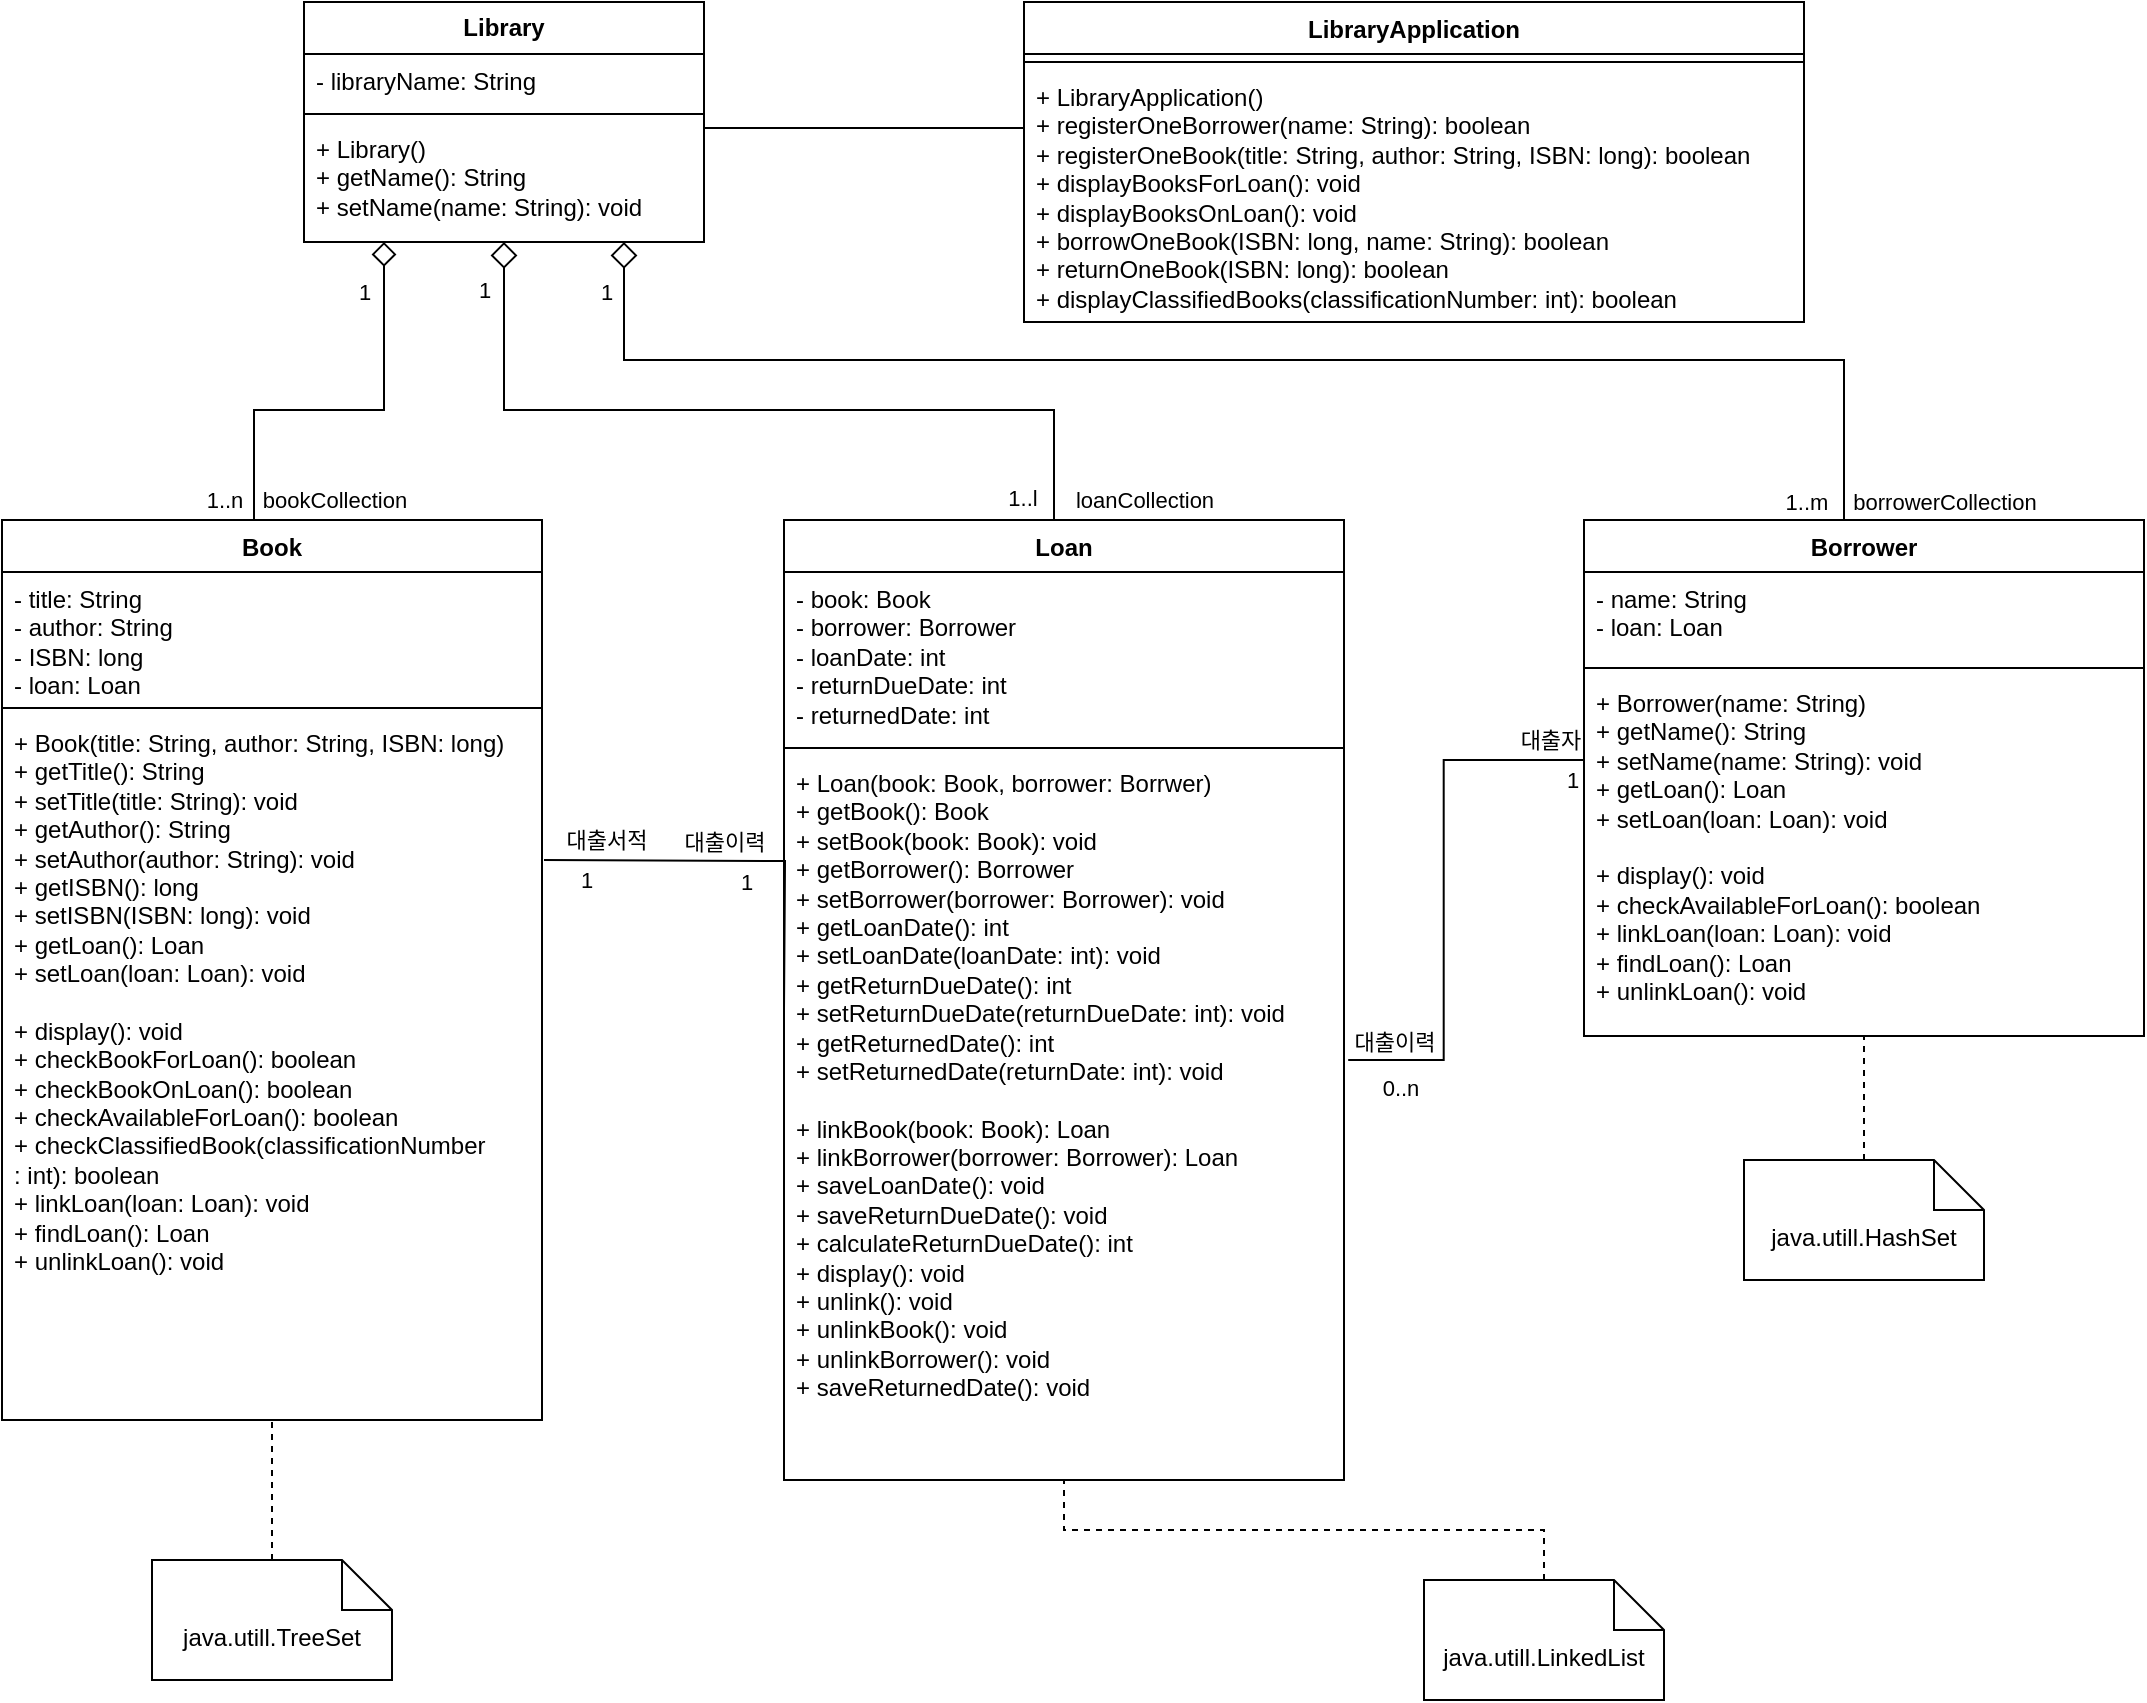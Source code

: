 <mxfile version="22.1.7" type="google">
  <diagram name="Page-1" id="c4acf3e9-155e-7222-9cf6-157b1a14988f">
    <mxGraphModel grid="1" page="1" gridSize="10" guides="1" tooltips="1" connect="1" arrows="1" fold="1" pageScale="1" pageWidth="850" pageHeight="1100" background="none" math="0" shadow="0">
      <root>
        <mxCell id="0" />
        <mxCell id="1" parent="0" />
        <mxCell id="Milk-nHkZDeJSsroibHT-47" style="edgeStyle=orthogonalEdgeStyle;rounded=0;orthogonalLoop=1;jettySize=auto;html=1;exitX=1;exitY=0.5;exitDx=0;exitDy=0;endArrow=none;endFill=0;" edge="1" parent="1" source="4uGhfkRg-FRaIyeT05ik-1" target="Milk-nHkZDeJSsroibHT-5">
          <mxGeometry relative="1" as="geometry">
            <Array as="points">
              <mxPoint x="-350" y="124" />
              <mxPoint x="-350" y="124" />
            </Array>
          </mxGeometry>
        </mxCell>
        <mxCell id="Milk-nHkZDeJSsroibHT-5" value="LibraryApplication" style="swimlane;fontStyle=1;align=center;verticalAlign=top;childLayout=stackLayout;horizontal=1;startSize=26;horizontalStack=0;resizeParent=1;resizeParentMax=0;resizeLast=0;collapsible=1;marginBottom=0;whiteSpace=wrap;html=1;" vertex="1" parent="1">
          <mxGeometry x="-280" y="61" width="390" height="160" as="geometry">
            <mxRectangle x="440" y="47" width="150" height="30" as="alternateBounds" />
          </mxGeometry>
        </mxCell>
        <mxCell id="Milk-nHkZDeJSsroibHT-7" value="" style="line;strokeWidth=1;fillColor=none;align=left;verticalAlign=middle;spacingTop=-1;spacingLeft=3;spacingRight=3;rotatable=0;labelPosition=right;points=[];portConstraint=eastwest;strokeColor=inherit;" vertex="1" parent="Milk-nHkZDeJSsroibHT-5">
          <mxGeometry y="26" width="390" height="8" as="geometry" />
        </mxCell>
        <mxCell id="Milk-nHkZDeJSsroibHT-8" value="+ LibraryApplication()&lt;br&gt;+ registerOneBorrower(name: String): boolean&lt;br&gt;+ registerOneBook(title: String, author: String, ISBN: long): boolean&lt;br&gt;+ displayBooksForLoan(): void&lt;br&gt;+ displayBooksOnLoan(): void&lt;br&gt;+&amp;nbsp;borrowOneBook(ISBN: long, name: String): boolean&lt;br&gt;+ returnOneBook(ISBN: long): boolean&lt;br&gt;+ displayClassifiedBooks(classificationNumber: int): boolean" style="text;strokeColor=none;fillColor=none;align=left;verticalAlign=top;spacingLeft=4;spacingRight=4;overflow=hidden;rotatable=0;points=[[0,0.5],[1,0.5]];portConstraint=eastwest;whiteSpace=wrap;html=1;" vertex="1" parent="Milk-nHkZDeJSsroibHT-5">
          <mxGeometry y="34" width="390" height="126" as="geometry" />
        </mxCell>
        <mxCell id="Milk-nHkZDeJSsroibHT-17" style="edgeStyle=orthogonalEdgeStyle;rounded=0;orthogonalLoop=1;jettySize=auto;html=1;exitX=0.5;exitY=0;exitDx=0;exitDy=0;endArrow=diamond;endFill=0;strokeWidth=1;endSize=10;" edge="1" parent="1" source="Milk-nHkZDeJSsroibHT-13" target="4uGhfkRg-FRaIyeT05ik-1">
          <mxGeometry relative="1" as="geometry">
            <mxPoint x="-570" y="144" as="targetPoint" />
            <Array as="points">
              <mxPoint x="-665" y="265" />
              <mxPoint x="-600" y="265" />
            </Array>
          </mxGeometry>
        </mxCell>
        <mxCell id="Milk-nHkZDeJSsroibHT-38" value="1..n" style="edgeLabel;html=1;align=center;verticalAlign=middle;resizable=0;points=[];" connectable="0" vertex="1" parent="Milk-nHkZDeJSsroibHT-17">
          <mxGeometry x="-0.849" y="2" relative="1" as="geometry">
            <mxPoint x="-13" y="-3" as="offset" />
          </mxGeometry>
        </mxCell>
        <mxCell id="Milk-nHkZDeJSsroibHT-39" value="bookCollection" style="edgeLabel;html=1;align=center;verticalAlign=middle;resizable=0;points=[];" connectable="0" vertex="1" parent="Milk-nHkZDeJSsroibHT-17">
          <mxGeometry x="-0.906" y="1" relative="1" as="geometry">
            <mxPoint x="41" y="-9" as="offset" />
          </mxGeometry>
        </mxCell>
        <mxCell id="Milk-nHkZDeJSsroibHT-44" value="1" style="edgeLabel;html=1;align=center;verticalAlign=middle;resizable=0;points=[];" connectable="0" vertex="1" parent="Milk-nHkZDeJSsroibHT-17">
          <mxGeometry x="0.853" y="-1" relative="1" as="geometry">
            <mxPoint x="-11" y="9" as="offset" />
          </mxGeometry>
        </mxCell>
        <mxCell id="Milk-nHkZDeJSsroibHT-26" style="edgeStyle=orthogonalEdgeStyle;rounded=0;orthogonalLoop=1;jettySize=auto;html=1;endArrow=none;endFill=0;" edge="1" parent="1">
          <mxGeometry relative="1" as="geometry">
            <Array as="points" />
            <mxPoint x="-520" y="489.999" as="sourcePoint" />
            <mxPoint x="-400" y="564.97" as="targetPoint" />
          </mxGeometry>
        </mxCell>
        <mxCell id="Milk-nHkZDeJSsroibHT-35" value="1" style="edgeLabel;html=1;align=center;verticalAlign=middle;resizable=0;points=[];" connectable="0" vertex="1" parent="Milk-nHkZDeJSsroibHT-26">
          <mxGeometry x="-0.556" y="-2" relative="1" as="geometry">
            <mxPoint x="-23" y="8" as="offset" />
          </mxGeometry>
        </mxCell>
        <mxCell id="Milk-nHkZDeJSsroibHT-36" value="대출서적" style="edgeLabel;html=1;align=center;verticalAlign=middle;resizable=0;points=[];" connectable="0" vertex="1" parent="Milk-nHkZDeJSsroibHT-26">
          <mxGeometry x="-0.657" y="3" relative="1" as="geometry">
            <mxPoint x="-3" y="-7" as="offset" />
          </mxGeometry>
        </mxCell>
        <mxCell id="Milk-nHkZDeJSsroibHT-37" value="대출이력" style="edgeLabel;html=1;align=center;verticalAlign=middle;resizable=0;points=[];" connectable="0" vertex="1" parent="Milk-nHkZDeJSsroibHT-26">
          <mxGeometry x="0.79" y="3" relative="1" as="geometry">
            <mxPoint x="-33" y="-64" as="offset" />
          </mxGeometry>
        </mxCell>
        <mxCell id="Milk-nHkZDeJSsroibHT-13" value="Book" style="swimlane;fontStyle=1;align=center;verticalAlign=top;childLayout=stackLayout;horizontal=1;startSize=26;horizontalStack=0;resizeParent=1;resizeParentMax=0;resizeLast=0;collapsible=1;marginBottom=0;whiteSpace=wrap;html=1;" vertex="1" parent="1">
          <mxGeometry x="-791" y="320" width="270" height="450" as="geometry" />
        </mxCell>
        <mxCell id="Milk-nHkZDeJSsroibHT-14" value="- title: String&lt;br&gt;- author: String&lt;br&gt;- ISBN: long&lt;br&gt;- loan: Loan" style="text;strokeColor=none;fillColor=none;align=left;verticalAlign=top;spacingLeft=4;spacingRight=4;overflow=hidden;rotatable=0;points=[[0,0.5],[1,0.5]];portConstraint=eastwest;whiteSpace=wrap;html=1;" vertex="1" parent="Milk-nHkZDeJSsroibHT-13">
          <mxGeometry y="26" width="270" height="64" as="geometry" />
        </mxCell>
        <mxCell id="Milk-nHkZDeJSsroibHT-15" value="" style="line;strokeWidth=1;fillColor=none;align=left;verticalAlign=middle;spacingTop=-1;spacingLeft=3;spacingRight=3;rotatable=0;labelPosition=right;points=[];portConstraint=eastwest;strokeColor=inherit;" vertex="1" parent="Milk-nHkZDeJSsroibHT-13">
          <mxGeometry y="90" width="270" height="8" as="geometry" />
        </mxCell>
        <mxCell id="Milk-nHkZDeJSsroibHT-16" value="+ Book(title: String, author: String, ISBN: long)&lt;br&gt;+ getTitle(): String&lt;br&gt;+ setTitle(title: String): void&lt;br&gt;+ getAuthor(): String&lt;br style=&quot;border-color: var(--border-color);&quot;&gt;+ setAuthor(author: String): void&lt;br&gt;+ getISBN(): long&lt;br style=&quot;border-color: var(--border-color);&quot;&gt;+ setISBN(ISBN: long): void&lt;br&gt;+ getLoan(): Loan&lt;br&gt;+ setLoan(loan: Loan): void&lt;br&gt;&lt;br&gt;+ display(): void&lt;br&gt;+ checkBookForLoan(): boolean&lt;br&gt;+ checkBookOnLoan(): boolean&lt;br&gt;+ checkAvailableForLoan(): boolean&lt;br&gt;+ checkClassifiedBook(classificationNumber&lt;br&gt;: int): boolean&lt;br&gt;+ linkLoan(loan: Loan): void&lt;br&gt;+ findLoan(): Loan&lt;br&gt;+ unlinkLoan(): void&lt;br&gt;" style="text;strokeColor=none;fillColor=none;align=left;verticalAlign=top;spacingLeft=4;spacingRight=4;overflow=hidden;rotatable=0;points=[[0,0.5],[1,0.5]];portConstraint=eastwest;whiteSpace=wrap;html=1;" vertex="1" parent="Milk-nHkZDeJSsroibHT-13">
          <mxGeometry y="98" width="270" height="352" as="geometry" />
        </mxCell>
        <mxCell id="Milk-nHkZDeJSsroibHT-18" value="Loan" style="swimlane;fontStyle=1;align=center;verticalAlign=top;childLayout=stackLayout;horizontal=1;startSize=26;horizontalStack=0;resizeParent=1;resizeParentMax=0;resizeLast=0;collapsible=1;marginBottom=0;whiteSpace=wrap;html=1;" vertex="1" parent="1">
          <mxGeometry x="-400" y="320" width="280" height="480" as="geometry">
            <mxRectangle x="-400" y="320" width="70" height="30" as="alternateBounds" />
          </mxGeometry>
        </mxCell>
        <mxCell id="Milk-nHkZDeJSsroibHT-19" value="- book: Book&lt;br&gt;- borrower: Borrower&lt;br&gt;- loanDate: int&lt;br&gt;- returnDueDate: int&lt;br&gt;- returnedDate: int" style="text;strokeColor=none;fillColor=none;align=left;verticalAlign=top;spacingLeft=4;spacingRight=4;overflow=hidden;rotatable=0;points=[[0,0.5],[1,0.5]];portConstraint=eastwest;whiteSpace=wrap;html=1;" vertex="1" parent="Milk-nHkZDeJSsroibHT-18">
          <mxGeometry y="26" width="280" height="84" as="geometry" />
        </mxCell>
        <mxCell id="Milk-nHkZDeJSsroibHT-20" value="" style="line;strokeWidth=1;fillColor=none;align=left;verticalAlign=middle;spacingTop=-1;spacingLeft=3;spacingRight=3;rotatable=0;labelPosition=right;points=[];portConstraint=eastwest;strokeColor=inherit;" vertex="1" parent="Milk-nHkZDeJSsroibHT-18">
          <mxGeometry y="110" width="280" height="8" as="geometry" />
        </mxCell>
        <mxCell id="Milk-nHkZDeJSsroibHT-21" value="+ Loan(book: Book, borrower: Borrwer)&lt;br&gt;+ getBook(): Book&lt;br style=&quot;border-color: var(--border-color);&quot;&gt;+ setBook(book: Book): void&lt;br&gt;+ getBorrower(): Borrower&lt;br style=&quot;border-color: var(--border-color);&quot;&gt;+ setBorrower(borrower: Borrower): void&lt;br&gt;+ getLoanDate(): int&lt;br style=&quot;border-color: var(--border-color);&quot;&gt;+ setLoanDate(loanDate: int): void&lt;br&gt;+ getReturnDueDate(): int&lt;br style=&quot;border-color: var(--border-color);&quot;&gt;+ setReturnDueDate(returnDueDate: int): void&lt;br&gt;+ getReturnedDate(): int&lt;br style=&quot;border-color: var(--border-color);&quot;&gt;+ setReturnedDate(returnDate: int): void&lt;br&gt;&lt;br&gt;+ linkBook(book: Book): Loan&lt;br&gt;+ linkBorrower(borrower: Borrower): Loan&lt;br&gt;+ saveLoanDate(): void&lt;br&gt;+ saveReturnDueDate(): void&lt;br&gt;+ calculateReturnDueDate(): int&lt;br&gt;+ display(): void&lt;br&gt;+ unlink(): void&lt;br&gt;+ unlinkBook(): void&lt;br&gt;+ unlinkBorrower(): void&lt;br&gt;+ saveReturnedDate(): void" style="text;strokeColor=none;fillColor=none;align=left;verticalAlign=top;spacingLeft=4;spacingRight=4;overflow=hidden;rotatable=0;points=[[0,0.5],[1,0.5]];portConstraint=eastwest;whiteSpace=wrap;html=1;" vertex="1" parent="Milk-nHkZDeJSsroibHT-18">
          <mxGeometry y="118" width="280" height="362" as="geometry" />
        </mxCell>
        <mxCell id="Milk-nHkZDeJSsroibHT-27" style="edgeStyle=orthogonalEdgeStyle;rounded=0;orthogonalLoop=1;jettySize=auto;html=1;endArrow=none;endFill=0;entryX=1.008;entryY=0.422;entryDx=0;entryDy=0;entryPerimeter=0;" edge="1" parent="1">
          <mxGeometry relative="1" as="geometry">
            <Array as="points">
              <mxPoint x="-70.17" y="440" />
              <mxPoint x="-70.17" y="590" />
              <mxPoint x="-118.17" y="590" />
            </Array>
            <mxPoint x="-0.17" y="440" as="sourcePoint" />
            <mxPoint x="-117.93" y="590.764" as="targetPoint" />
          </mxGeometry>
        </mxCell>
        <mxCell id="Milk-nHkZDeJSsroibHT-30" value="0..n" style="edgeLabel;html=1;align=center;verticalAlign=middle;resizable=0;points=[];" connectable="0" vertex="1" parent="Milk-nHkZDeJSsroibHT-27">
          <mxGeometry x="0.491" relative="1" as="geometry">
            <mxPoint x="-22" y="34" as="offset" />
          </mxGeometry>
        </mxCell>
        <mxCell id="Milk-nHkZDeJSsroibHT-31" value="1" style="edgeLabel;html=1;align=center;verticalAlign=middle;resizable=0;points=[];" connectable="0" vertex="1" parent="Milk-nHkZDeJSsroibHT-27">
          <mxGeometry x="-0.742" relative="1" as="geometry">
            <mxPoint x="28" y="10" as="offset" />
          </mxGeometry>
        </mxCell>
        <mxCell id="Milk-nHkZDeJSsroibHT-32" value="대출이력" style="edgeLabel;html=1;align=center;verticalAlign=middle;resizable=0;points=[];" connectable="0" vertex="1" parent="Milk-nHkZDeJSsroibHT-27">
          <mxGeometry x="0.36" y="-1" relative="1" as="geometry">
            <mxPoint x="-24" y="28" as="offset" />
          </mxGeometry>
        </mxCell>
        <mxCell id="Milk-nHkZDeJSsroibHT-33" value="대출자" style="edgeLabel;html=1;align=center;verticalAlign=middle;resizable=0;points=[];" connectable="0" vertex="1" parent="Milk-nHkZDeJSsroibHT-27">
          <mxGeometry x="-0.503" relative="1" as="geometry">
            <mxPoint x="49" y="-10" as="offset" />
          </mxGeometry>
        </mxCell>
        <mxCell id="Milk-nHkZDeJSsroibHT-29" style="edgeStyle=orthogonalEdgeStyle;rounded=0;orthogonalLoop=1;jettySize=auto;html=1;exitX=0.5;exitY=0;exitDx=0;exitDy=0;endArrow=diamond;endFill=0;startSize=6;endSize=11;" edge="1" parent="1" source="Milk-nHkZDeJSsroibHT-22" target="4uGhfkRg-FRaIyeT05ik-1">
          <mxGeometry relative="1" as="geometry">
            <mxPoint x="-490" y="144" as="targetPoint" />
            <Array as="points">
              <mxPoint x="130" y="320" />
              <mxPoint x="130" y="240" />
              <mxPoint x="-480" y="240" />
            </Array>
          </mxGeometry>
        </mxCell>
        <mxCell id="Milk-nHkZDeJSsroibHT-42" value="1..m" style="edgeLabel;html=1;align=center;verticalAlign=middle;resizable=0;points=[];" connectable="0" vertex="1" parent="Milk-nHkZDeJSsroibHT-29">
          <mxGeometry x="-0.98" y="-1" relative="1" as="geometry">
            <mxPoint x="-22" y="-8" as="offset" />
          </mxGeometry>
        </mxCell>
        <mxCell id="Milk-nHkZDeJSsroibHT-43" value="borrowerCollection" style="edgeLabel;html=1;align=center;verticalAlign=middle;resizable=0;points=[];" connectable="0" vertex="1" parent="Milk-nHkZDeJSsroibHT-29">
          <mxGeometry x="-0.969" relative="1" as="geometry">
            <mxPoint x="50" y="-7" as="offset" />
          </mxGeometry>
        </mxCell>
        <mxCell id="Milk-nHkZDeJSsroibHT-46" value="1" style="edgeLabel;html=1;align=center;verticalAlign=middle;resizable=0;points=[];" connectable="0" vertex="1" parent="Milk-nHkZDeJSsroibHT-29">
          <mxGeometry x="0.945" y="3" relative="1" as="geometry">
            <mxPoint x="-6" y="4" as="offset" />
          </mxGeometry>
        </mxCell>
        <mxCell id="Milk-nHkZDeJSsroibHT-22" value="Borrower" style="swimlane;fontStyle=1;align=center;verticalAlign=top;childLayout=stackLayout;horizontal=1;startSize=26;horizontalStack=0;resizeParent=1;resizeParentMax=0;resizeLast=0;collapsible=1;marginBottom=0;whiteSpace=wrap;html=1;" vertex="1" parent="1">
          <mxGeometry y="320" width="280" height="258" as="geometry" />
        </mxCell>
        <mxCell id="Milk-nHkZDeJSsroibHT-23" value="- name: String&lt;br&gt;- loan: Loan" style="text;strokeColor=none;fillColor=none;align=left;verticalAlign=top;spacingLeft=4;spacingRight=4;overflow=hidden;rotatable=0;points=[[0,0.5],[1,0.5]];portConstraint=eastwest;whiteSpace=wrap;html=1;" vertex="1" parent="Milk-nHkZDeJSsroibHT-22">
          <mxGeometry y="26" width="280" height="44" as="geometry" />
        </mxCell>
        <mxCell id="Milk-nHkZDeJSsroibHT-24" value="" style="line;strokeWidth=1;fillColor=none;align=left;verticalAlign=middle;spacingTop=-1;spacingLeft=3;spacingRight=3;rotatable=0;labelPosition=right;points=[];portConstraint=eastwest;strokeColor=inherit;" vertex="1" parent="Milk-nHkZDeJSsroibHT-22">
          <mxGeometry y="70" width="280" height="8" as="geometry" />
        </mxCell>
        <mxCell id="Milk-nHkZDeJSsroibHT-25" value="+ Borrower(name: String)&lt;br&gt;+ getName(): String&lt;br&gt;+ setName(name: String): void&lt;br&gt;+ getLoan(): Loan&lt;br style=&quot;border-color: var(--border-color);&quot;&gt;+ setLoan(loan: Loan): void&lt;br&gt;&lt;br&gt;+ display(): void&lt;br&gt;+ checkAvailableForLoan(): boolean&lt;br&gt;+ linkLoan(loan: Loan): void&lt;br&gt;+ findLoan(): Loan&lt;br&gt;+ unlinkLoan(): void" style="text;strokeColor=none;fillColor=none;align=left;verticalAlign=top;spacingLeft=4;spacingRight=4;overflow=hidden;rotatable=0;points=[[0,0.5],[1,0.5]];portConstraint=eastwest;whiteSpace=wrap;html=1;" vertex="1" parent="Milk-nHkZDeJSsroibHT-22">
          <mxGeometry y="78" width="280" height="180" as="geometry" />
        </mxCell>
        <mxCell id="Milk-nHkZDeJSsroibHT-28" style="edgeStyle=orthogonalEdgeStyle;rounded=0;orthogonalLoop=1;jettySize=auto;html=1;exitX=0.5;exitY=0;exitDx=0;exitDy=0;endArrow=diamond;endFill=0;endSize=11;" edge="1" parent="1" source="Milk-nHkZDeJSsroibHT-18" target="4uGhfkRg-FRaIyeT05ik-1">
          <mxGeometry relative="1" as="geometry">
            <mxPoint x="-530" y="144.0" as="targetPoint" />
            <Array as="points">
              <mxPoint x="-265" y="320" />
              <mxPoint x="-265" y="265" />
              <mxPoint x="-540" y="265" />
            </Array>
          </mxGeometry>
        </mxCell>
        <mxCell id="Milk-nHkZDeJSsroibHT-40" value="1..l" style="edgeLabel;html=1;align=center;verticalAlign=middle;resizable=0;points=[];" connectable="0" vertex="1" parent="Milk-nHkZDeJSsroibHT-28">
          <mxGeometry x="-0.953" y="2" relative="1" as="geometry">
            <mxPoint x="-14" y="-6" as="offset" />
          </mxGeometry>
        </mxCell>
        <mxCell id="Milk-nHkZDeJSsroibHT-41" value="loanCollection" style="edgeLabel;html=1;align=center;verticalAlign=middle;resizable=0;points=[];" connectable="0" vertex="1" parent="Milk-nHkZDeJSsroibHT-28">
          <mxGeometry x="-0.945" y="-3" relative="1" as="geometry">
            <mxPoint x="42" y="-4" as="offset" />
          </mxGeometry>
        </mxCell>
        <mxCell id="Milk-nHkZDeJSsroibHT-45" value="1" style="edgeLabel;html=1;align=center;verticalAlign=middle;resizable=0;points=[];" connectable="0" vertex="1" parent="Milk-nHkZDeJSsroibHT-28">
          <mxGeometry x="0.879" y="3" relative="1" as="geometry">
            <mxPoint x="-7" y="-2" as="offset" />
          </mxGeometry>
        </mxCell>
        <mxCell id="ayakNGwaA3T7NY6vzEdv-8" style="edgeStyle=orthogonalEdgeStyle;rounded=0;orthogonalLoop=1;jettySize=auto;html=1;exitX=0.5;exitY=0;exitDx=0;exitDy=0;exitPerimeter=0;endArrow=none;endFill=0;dashed=1;" edge="1" parent="1" source="ayakNGwaA3T7NY6vzEdv-1" target="Milk-nHkZDeJSsroibHT-13">
          <mxGeometry relative="1" as="geometry" />
        </mxCell>
        <mxCell id="ayakNGwaA3T7NY6vzEdv-1" value="java.utill.TreeSet" style="shape=note2;boundedLbl=1;whiteSpace=wrap;html=1;size=25;verticalAlign=top;align=center;" vertex="1" parent="1">
          <mxGeometry x="-716" y="840" width="120" height="60" as="geometry" />
        </mxCell>
        <mxCell id="ayakNGwaA3T7NY6vzEdv-9" style="edgeStyle=orthogonalEdgeStyle;rounded=0;orthogonalLoop=1;jettySize=auto;html=1;exitX=0.5;exitY=0;exitDx=0;exitDy=0;exitPerimeter=0;endArrow=none;endFill=0;dashed=1;" edge="1" parent="1" source="ayakNGwaA3T7NY6vzEdv-2" target="Milk-nHkZDeJSsroibHT-18">
          <mxGeometry relative="1" as="geometry" />
        </mxCell>
        <mxCell id="ayakNGwaA3T7NY6vzEdv-2" value="java.utill.LinkedList" style="shape=note2;boundedLbl=1;whiteSpace=wrap;html=1;size=25;verticalAlign=top;align=center;" vertex="1" parent="1">
          <mxGeometry x="-80" y="850" width="120" height="60" as="geometry" />
        </mxCell>
        <mxCell id="ayakNGwaA3T7NY6vzEdv-10" style="edgeStyle=orthogonalEdgeStyle;rounded=0;orthogonalLoop=1;jettySize=auto;html=1;exitX=0.5;exitY=0;exitDx=0;exitDy=0;exitPerimeter=0;dashed=1;endArrow=none;endFill=0;" edge="1" parent="1" source="ayakNGwaA3T7NY6vzEdv-3" target="Milk-nHkZDeJSsroibHT-22">
          <mxGeometry relative="1" as="geometry" />
        </mxCell>
        <mxCell id="ayakNGwaA3T7NY6vzEdv-3" value="java.utill.HashSet" style="shape=note2;boundedLbl=1;whiteSpace=wrap;html=1;size=25;verticalAlign=top;align=center;" vertex="1" parent="1">
          <mxGeometry x="80" y="640" width="120" height="60" as="geometry" />
        </mxCell>
        <mxCell id="4uGhfkRg-FRaIyeT05ik-1" value="Library" style="swimlane;fontStyle=1;align=center;verticalAlign=top;childLayout=stackLayout;horizontal=1;startSize=26;horizontalStack=0;resizeParent=1;resizeParentMax=0;resizeLast=0;collapsible=1;marginBottom=0;whiteSpace=wrap;html=1;labelBackgroundColor=default;strokeColor=inherit;strokeWidth=1;spacingLeft=3;spacingRight=3;spacingTop=-1;fontFamily=Helvetica;fontSize=12;fontColor=default;fillColor=none;" vertex="1" parent="1">
          <mxGeometry x="-640" y="61" width="200" height="120" as="geometry" />
        </mxCell>
        <mxCell id="4uGhfkRg-FRaIyeT05ik-2" value="- libraryName: String" style="text;strokeColor=none;fillColor=none;align=left;verticalAlign=top;spacingLeft=4;spacingRight=4;overflow=hidden;rotatable=0;points=[[0,0.5],[1,0.5]];portConstraint=eastwest;whiteSpace=wrap;html=1;fontSize=12;fontFamily=Helvetica;fontColor=default;" vertex="1" parent="4uGhfkRg-FRaIyeT05ik-1">
          <mxGeometry y="26" width="200" height="26" as="geometry" />
        </mxCell>
        <mxCell id="4uGhfkRg-FRaIyeT05ik-3" value="" style="line;strokeWidth=1;fillColor=none;align=left;verticalAlign=middle;spacingTop=-1;spacingLeft=3;spacingRight=3;rotatable=0;labelPosition=right;points=[];portConstraint=eastwest;strokeColor=inherit;labelBackgroundColor=default;fontFamily=Helvetica;fontSize=12;fontColor=default;" vertex="1" parent="4uGhfkRg-FRaIyeT05ik-1">
          <mxGeometry y="52" width="200" height="8" as="geometry" />
        </mxCell>
        <mxCell id="4uGhfkRg-FRaIyeT05ik-4" value="+ Library()&lt;br&gt;+ getName(): String&lt;br&gt;+ setName(name: String): void" style="text;strokeColor=none;fillColor=none;align=left;verticalAlign=top;spacingLeft=4;spacingRight=4;overflow=hidden;rotatable=0;points=[[0,0.5],[1,0.5]];portConstraint=eastwest;whiteSpace=wrap;html=1;fontSize=12;fontFamily=Helvetica;fontColor=default;" vertex="1" parent="4uGhfkRg-FRaIyeT05ik-1">
          <mxGeometry y="60" width="200" height="60" as="geometry" />
        </mxCell>
        <mxCell id="xpj2r9WvfM6ixWFtgQVr-2" value="1" style="edgeLabel;html=1;align=center;verticalAlign=middle;resizable=0;points=[];" connectable="0" vertex="1" parent="1">
          <mxGeometry x="-480.0" y="500.004" as="geometry">
            <mxPoint x="61" y="1" as="offset" />
          </mxGeometry>
        </mxCell>
      </root>
    </mxGraphModel>
  </diagram>
</mxfile>
